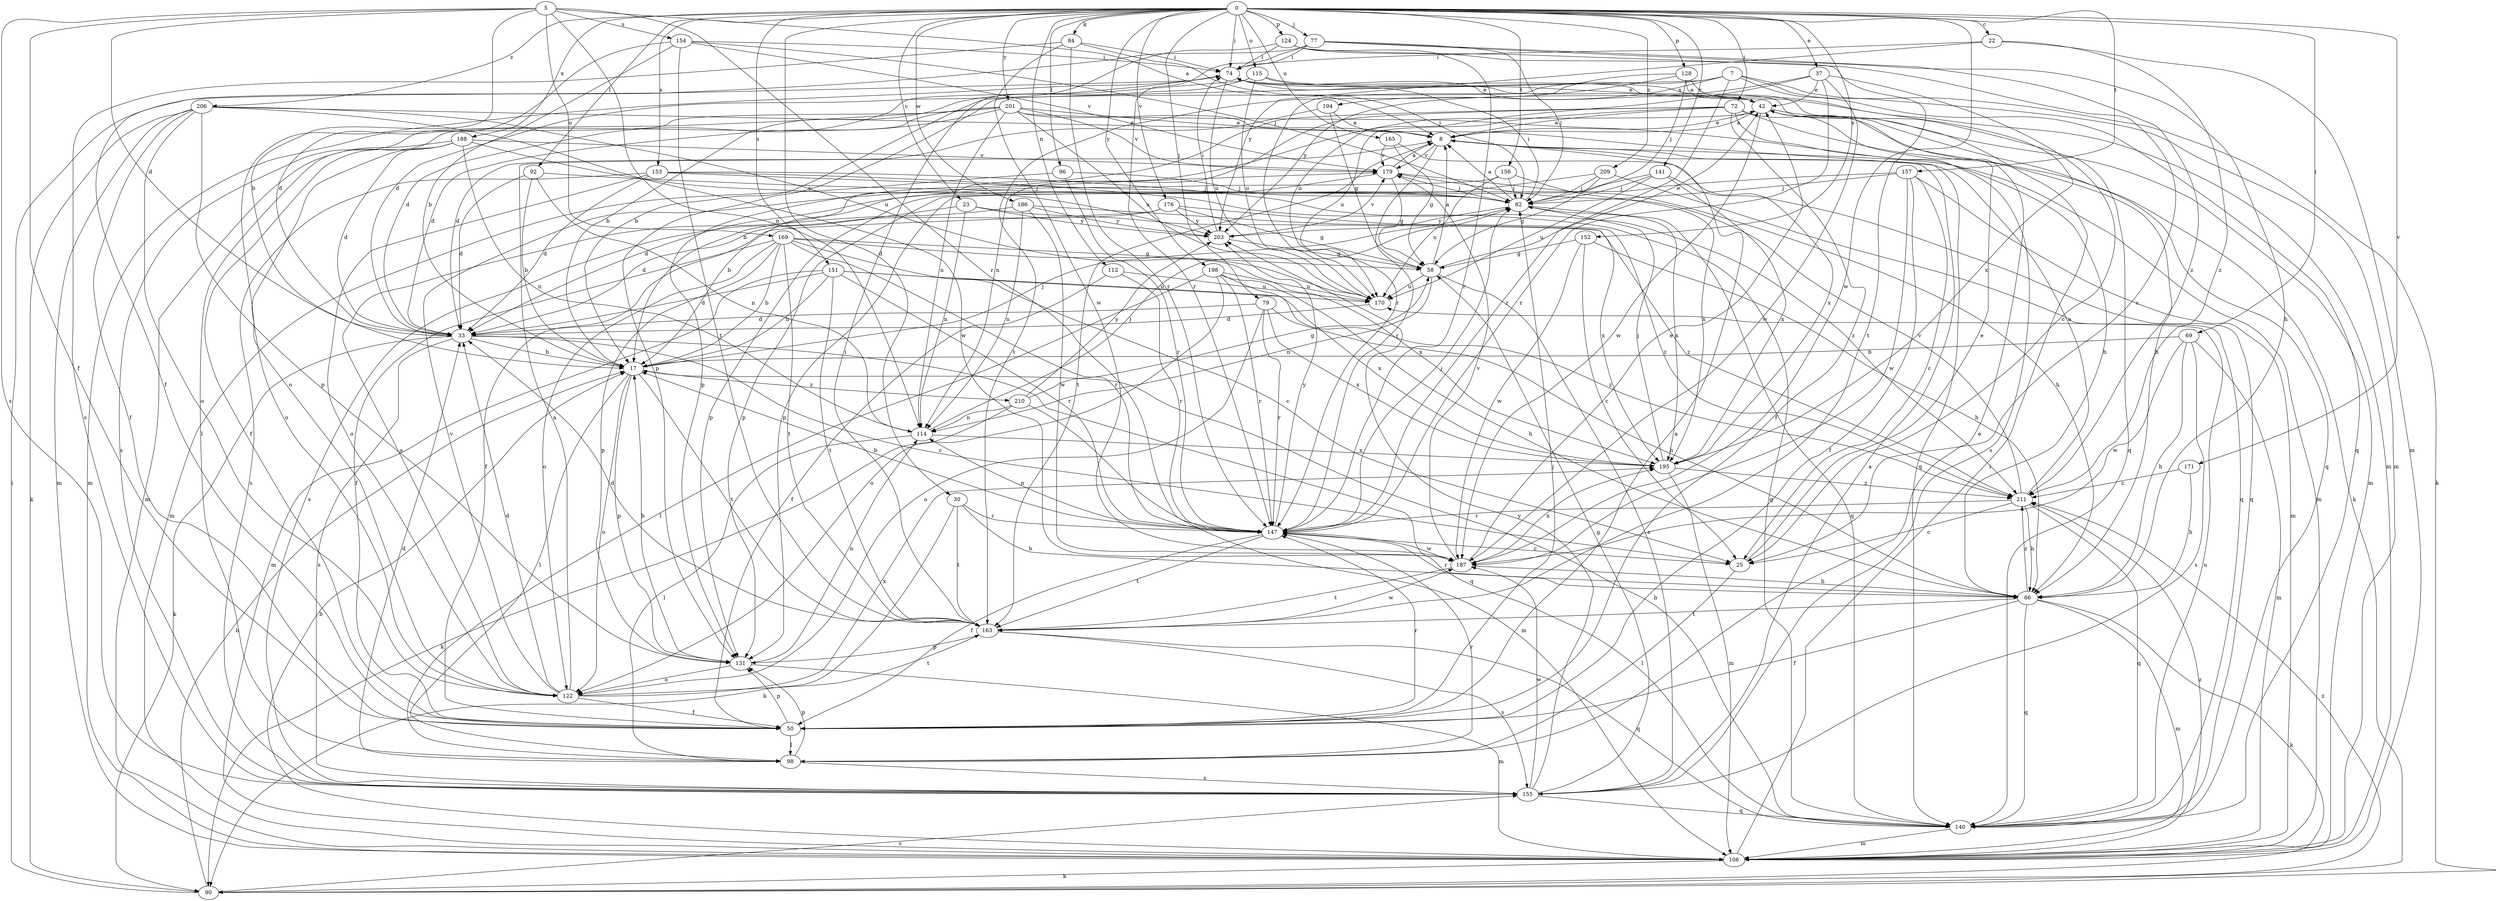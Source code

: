 strict digraph  {
0;
5;
7;
8;
17;
22;
23;
25;
30;
33;
37;
42;
50;
58;
66;
69;
72;
74;
77;
79;
82;
84;
90;
92;
96;
98;
106;
112;
114;
115;
122;
124;
128;
131;
140;
141;
147;
151;
152;
153;
154;
155;
156;
157;
163;
165;
169;
170;
171;
176;
179;
186;
187;
188;
194;
195;
198;
201;
203;
206;
209;
210;
211;
0 -> 22  [label=c];
0 -> 23  [label=c];
0 -> 30  [label=d];
0 -> 37  [label=e];
0 -> 69  [label=i];
0 -> 72  [label=i];
0 -> 74  [label=i];
0 -> 77  [label=j];
0 -> 79  [label=j];
0 -> 84  [label=k];
0 -> 92  [label=l];
0 -> 96  [label=l];
0 -> 112  [label=n];
0 -> 115  [label=o];
0 -> 124  [label=p];
0 -> 128  [label=p];
0 -> 141  [label=r];
0 -> 151  [label=s];
0 -> 152  [label=s];
0 -> 153  [label=s];
0 -> 156  [label=t];
0 -> 157  [label=t];
0 -> 165  [label=u];
0 -> 171  [label=v];
0 -> 176  [label=v];
0 -> 186  [label=w];
0 -> 187  [label=w];
0 -> 188  [label=x];
0 -> 198  [label=y];
0 -> 201  [label=y];
0 -> 206  [label=z];
0 -> 209  [label=z];
5 -> 8  [label=a];
5 -> 17  [label=b];
5 -> 33  [label=d];
5 -> 50  [label=f];
5 -> 114  [label=n];
5 -> 147  [label=r];
5 -> 154  [label=s];
5 -> 155  [label=s];
5 -> 169  [label=u];
7 -> 17  [label=b];
7 -> 90  [label=k];
7 -> 106  [label=m];
7 -> 131  [label=p];
7 -> 140  [label=q];
7 -> 147  [label=r];
7 -> 194  [label=x];
8 -> 42  [label=e];
8 -> 106  [label=m];
8 -> 147  [label=r];
8 -> 163  [label=t];
8 -> 179  [label=v];
17 -> 82  [label=j];
17 -> 98  [label=l];
17 -> 122  [label=o];
17 -> 131  [label=p];
17 -> 163  [label=t];
17 -> 210  [label=z];
22 -> 74  [label=i];
22 -> 106  [label=m];
22 -> 203  [label=y];
22 -> 211  [label=z];
23 -> 33  [label=d];
23 -> 114  [label=n];
23 -> 203  [label=y];
23 -> 211  [label=z];
25 -> 42  [label=e];
25 -> 98  [label=l];
30 -> 66  [label=h];
30 -> 90  [label=k];
30 -> 147  [label=r];
30 -> 163  [label=t];
33 -> 17  [label=b];
33 -> 25  [label=c];
33 -> 90  [label=k];
33 -> 140  [label=q];
33 -> 155  [label=s];
37 -> 25  [label=c];
37 -> 42  [label=e];
37 -> 147  [label=r];
37 -> 170  [label=u];
37 -> 187  [label=w];
37 -> 203  [label=y];
42 -> 8  [label=a];
42 -> 17  [label=b];
42 -> 106  [label=m];
42 -> 140  [label=q];
42 -> 187  [label=w];
50 -> 8  [label=a];
50 -> 82  [label=j];
50 -> 98  [label=l];
50 -> 131  [label=p];
50 -> 147  [label=r];
58 -> 8  [label=a];
58 -> 42  [label=e];
58 -> 114  [label=n];
58 -> 155  [label=s];
58 -> 170  [label=u];
66 -> 50  [label=f];
66 -> 90  [label=k];
66 -> 106  [label=m];
66 -> 140  [label=q];
66 -> 147  [label=r];
66 -> 163  [label=t];
66 -> 211  [label=z];
69 -> 17  [label=b];
69 -> 66  [label=h];
69 -> 106  [label=m];
69 -> 155  [label=s];
69 -> 187  [label=w];
72 -> 8  [label=a];
72 -> 50  [label=f];
72 -> 66  [label=h];
72 -> 90  [label=k];
72 -> 114  [label=n];
72 -> 131  [label=p];
72 -> 155  [label=s];
72 -> 170  [label=u];
74 -> 42  [label=e];
74 -> 122  [label=o];
74 -> 140  [label=q];
74 -> 170  [label=u];
77 -> 50  [label=f];
77 -> 66  [label=h];
77 -> 74  [label=i];
77 -> 82  [label=j];
77 -> 147  [label=r];
77 -> 211  [label=z];
79 -> 33  [label=d];
79 -> 66  [label=h];
79 -> 122  [label=o];
79 -> 147  [label=r];
79 -> 195  [label=x];
82 -> 8  [label=a];
82 -> 74  [label=i];
82 -> 140  [label=q];
82 -> 195  [label=x];
82 -> 203  [label=y];
84 -> 74  [label=i];
84 -> 82  [label=j];
84 -> 147  [label=r];
84 -> 155  [label=s];
84 -> 187  [label=w];
90 -> 17  [label=b];
90 -> 74  [label=i];
90 -> 155  [label=s];
90 -> 211  [label=z];
92 -> 17  [label=b];
92 -> 33  [label=d];
92 -> 82  [label=j];
92 -> 114  [label=n];
96 -> 82  [label=j];
96 -> 106  [label=m];
96 -> 147  [label=r];
98 -> 33  [label=d];
98 -> 42  [label=e];
98 -> 131  [label=p];
98 -> 147  [label=r];
98 -> 155  [label=s];
106 -> 17  [label=b];
106 -> 74  [label=i];
106 -> 90  [label=k];
106 -> 211  [label=z];
112 -> 50  [label=f];
112 -> 147  [label=r];
112 -> 170  [label=u];
114 -> 82  [label=j];
114 -> 98  [label=l];
114 -> 195  [label=x];
115 -> 17  [label=b];
115 -> 33  [label=d];
115 -> 42  [label=e];
115 -> 106  [label=m];
115 -> 170  [label=u];
122 -> 8  [label=a];
122 -> 33  [label=d];
122 -> 50  [label=f];
122 -> 163  [label=t];
122 -> 179  [label=v];
122 -> 195  [label=x];
124 -> 25  [label=c];
124 -> 33  [label=d];
124 -> 74  [label=i];
124 -> 147  [label=r];
124 -> 163  [label=t];
128 -> 42  [label=e];
128 -> 82  [label=j];
128 -> 147  [label=r];
128 -> 163  [label=t];
128 -> 195  [label=x];
131 -> 17  [label=b];
131 -> 106  [label=m];
131 -> 114  [label=n];
131 -> 122  [label=o];
140 -> 17  [label=b];
140 -> 106  [label=m];
140 -> 170  [label=u];
141 -> 82  [label=j];
141 -> 131  [label=p];
141 -> 140  [label=q];
141 -> 170  [label=u];
141 -> 195  [label=x];
147 -> 17  [label=b];
147 -> 25  [label=c];
147 -> 50  [label=f];
147 -> 82  [label=j];
147 -> 114  [label=n];
147 -> 163  [label=t];
147 -> 187  [label=w];
147 -> 203  [label=y];
151 -> 17  [label=b];
151 -> 33  [label=d];
151 -> 106  [label=m];
151 -> 147  [label=r];
151 -> 163  [label=t];
151 -> 170  [label=u];
151 -> 211  [label=z];
152 -> 25  [label=c];
152 -> 58  [label=g];
152 -> 66  [label=h];
152 -> 187  [label=w];
153 -> 33  [label=d];
153 -> 82  [label=j];
153 -> 122  [label=o];
153 -> 140  [label=q];
153 -> 155  [label=s];
153 -> 211  [label=z];
154 -> 17  [label=b];
154 -> 33  [label=d];
154 -> 74  [label=i];
154 -> 82  [label=j];
154 -> 163  [label=t];
154 -> 179  [label=v];
155 -> 8  [label=a];
155 -> 58  [label=g];
155 -> 140  [label=q];
155 -> 187  [label=w];
155 -> 203  [label=y];
156 -> 33  [label=d];
156 -> 82  [label=j];
156 -> 170  [label=u];
156 -> 195  [label=x];
157 -> 25  [label=c];
157 -> 50  [label=f];
157 -> 82  [label=j];
157 -> 106  [label=m];
157 -> 131  [label=p];
157 -> 187  [label=w];
163 -> 33  [label=d];
163 -> 74  [label=i];
163 -> 131  [label=p];
163 -> 140  [label=q];
163 -> 155  [label=s];
163 -> 187  [label=w];
165 -> 58  [label=g];
165 -> 179  [label=v];
165 -> 195  [label=x];
169 -> 17  [label=b];
169 -> 25  [label=c];
169 -> 50  [label=f];
169 -> 58  [label=g];
169 -> 122  [label=o];
169 -> 131  [label=p];
169 -> 147  [label=r];
169 -> 163  [label=t];
169 -> 195  [label=x];
170 -> 33  [label=d];
171 -> 66  [label=h];
171 -> 211  [label=z];
176 -> 50  [label=f];
176 -> 58  [label=g];
176 -> 155  [label=s];
176 -> 203  [label=y];
176 -> 211  [label=z];
179 -> 8  [label=a];
179 -> 17  [label=b];
179 -> 58  [label=g];
179 -> 66  [label=h];
179 -> 82  [label=j];
186 -> 114  [label=n];
186 -> 122  [label=o];
186 -> 187  [label=w];
186 -> 195  [label=x];
186 -> 203  [label=y];
187 -> 42  [label=e];
187 -> 66  [label=h];
187 -> 163  [label=t];
187 -> 179  [label=v];
187 -> 195  [label=x];
188 -> 33  [label=d];
188 -> 50  [label=f];
188 -> 106  [label=m];
188 -> 114  [label=n];
188 -> 122  [label=o];
188 -> 179  [label=v];
188 -> 203  [label=y];
194 -> 8  [label=a];
194 -> 33  [label=d];
194 -> 58  [label=g];
195 -> 82  [label=j];
195 -> 106  [label=m];
195 -> 211  [label=z];
198 -> 66  [label=h];
198 -> 98  [label=l];
198 -> 122  [label=o];
198 -> 147  [label=r];
198 -> 170  [label=u];
198 -> 195  [label=x];
201 -> 8  [label=a];
201 -> 33  [label=d];
201 -> 66  [label=h];
201 -> 98  [label=l];
201 -> 106  [label=m];
201 -> 114  [label=n];
201 -> 140  [label=q];
201 -> 155  [label=s];
201 -> 170  [label=u];
201 -> 179  [label=v];
203 -> 58  [label=g];
203 -> 74  [label=i];
203 -> 179  [label=v];
206 -> 8  [label=a];
206 -> 50  [label=f];
206 -> 90  [label=k];
206 -> 106  [label=m];
206 -> 122  [label=o];
206 -> 131  [label=p];
206 -> 170  [label=u];
206 -> 187  [label=w];
209 -> 58  [label=g];
209 -> 82  [label=j];
209 -> 131  [label=p];
209 -> 140  [label=q];
210 -> 58  [label=g];
210 -> 90  [label=k];
210 -> 106  [label=m];
210 -> 114  [label=n];
210 -> 203  [label=y];
211 -> 8  [label=a];
211 -> 25  [label=c];
211 -> 66  [label=h];
211 -> 140  [label=q];
211 -> 147  [label=r];
211 -> 179  [label=v];
}
